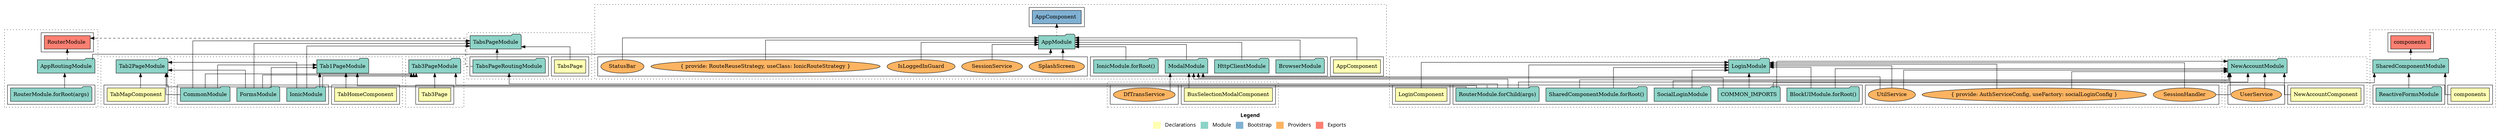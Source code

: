 digraph dependencies { node [shape="rect", style="filled", colorscheme=set312]; ranksep=0.4; compound=false; remincross=true; splines=true; splines=ortho; rankdir=LR; rankdir=TB; rankdir=BT; label=<<table BORDER="0"> <tr> <td colspan="5" align="center"><b>Legend</b></td> </tr> <tr> <td> <table BORDER="0"> <tr> <td bgcolor="#ffffb3" width="20"></td> <td>  Declarations</td> </tr> </table> </td> <td> <table BORDER="0"> <tr> <td bgcolor="#8dd3c7" width="20"></td> <td>  Module</td> </tr> </table> </td> <td> <table BORDER="0"> <tr> <td bgcolor="#80b1d3" width="20"></td> <td>  Bootstrap</td> </tr> </table> </td> <td> <table BORDER="0"> <tr> <td bgcolor="#fdb462" width="20"></td> <td>  Providers</td> </tr> </table> </td> <td> <table BORDER="0"> <tr> <td bgcolor="#fb8072" width="20"></td> <td>  Exports</td> </tr> </table> </td> </tr></table>>; ratio=compress; fontname="sans-serif";  subgraph "cluster_AppRoutingModule" { label=""; style="dotted";node [shape="folder", fillcolor=1]; subgraph cluster_AppRoutingModule_declarations { style="solid";node [style="filled", shape="rect"]; }    subgraph cluster_AppRoutingModule_imports { style="solid"; node [style="filled", fillcolor=1, shape="rect"];    "RouterModule.forRoot(args)" [label="RouterModule.forRoot(args)", shape="folder"];   }    "RouterModule.forRoot(args)" -> "AppRoutingModule" [lhead="cluster_AppRoutingModule", ltail="cluster_AppRoutingModule_imports"];     subgraph cluster_AppRoutingModule_exports { style="solid";node [style="filled", fillcolor=4, shape="rect"];"RouterModule " [label="RouterModule ", shape="rect"]}  "AppRoutingModule" -> "RouterModule " [style="dashed", ltail="cluster_AppRoutingModule" lhead="cluster_AppRoutingModule_exports"];    subgraph cluster_AppRoutingModule_bootstrap { style="solid"; node [style="filled", fillcolor=5, shape="rect"];  }    subgraph cluster_AppRoutingModule_providers { style="solid"; node [style="filled", fillcolor=6, shape="rect"];   }     }  subgraph "cluster_AppModule" { label=""; style="dotted";node [shape="folder", fillcolor=1]; subgraph cluster_AppModule_declarations { style="solid";node [style="filled", shape="rect"]; node [fillcolor=2]; "AppComponent"; }  "AppComponent" -> "AppModule" [style="solid", lhead="cluster_AppModule" ltail="cluster_AppModule_declarations"]; subgraph "cluster_AppModule_AppComponent_providers" { style="solid";  }    subgraph cluster_AppModule_imports { style="solid"; node [style="filled", fillcolor=1, shape="rect"];    "BrowserModule" [label="BrowserModule", shape="folder"];    "AppRoutingModule" [label="AppRoutingModule", shape="folder"];    "HttpClientModule" [label="HttpClientModule", shape="folder"];    "ModalModule" [label="ModalModule", shape="folder"];    "IonicModule.forRoot()" [label="IonicModule.forRoot()", shape="folder"];   }    "BrowserModule" -> "AppModule" [lhead="cluster_AppModule", ltail="cluster_AppModule_imports"];    "AppRoutingModule" -> "AppModule" [lhead="cluster_AppModule", ltail="cluster_AppModule_imports"];    "HttpClientModule" -> "AppModule" [lhead="cluster_AppModule", ltail="cluster_AppModule_imports"];    "ModalModule" -> "AppModule" [lhead="cluster_AppModule", ltail="cluster_AppModule_imports"];    "IonicModule.forRoot()" -> "AppModule" [lhead="cluster_AppModule", ltail="cluster_AppModule_imports"];     subgraph cluster_AppModule_exports { style="solid";node [style="filled", fillcolor=4, shape="rect"];}    subgraph cluster_AppModule_bootstrap { style="solid"; node [style="filled", fillcolor=5, shape="rect"];  "AppComponent " [label="AppComponent ", shape="rect"]  }  "AppModule" -> "AppComponent " [style="dotted", lhead="cluster_AppModule_bootstrap" ltail="cluster_AppModule"];    subgraph cluster_AppModule_providers { style="solid"; node [style="filled", fillcolor=6, shape="rect"];    "StatusBar" [label="StatusBar", shape="oval"];    "SplashScreen" [label="SplashScreen", shape="oval"];    "SessionService" [label="SessionService", shape="oval"];    "IsLoggedInGuard" [label="IsLoggedInGuard", shape="oval"];    "{ provide: RouteReuseStrategy, useClass: IonicRouteStrategy }" [label="{ provide: RouteReuseStrategy, useClass: IonicRouteStrategy }", shape="oval"];   }    "StatusBar" -> "AppModule" [lhead="cluster_AppModule", ltail="cluster_AppModule_providers"];    "SplashScreen" -> "AppModule" [lhead="cluster_AppModule", ltail="cluster_AppModule_providers"];    "SessionService" -> "AppModule" [lhead="cluster_AppModule", ltail="cluster_AppModule_providers"];    "IsLoggedInGuard" -> "AppModule" [lhead="cluster_AppModule", ltail="cluster_AppModule_providers"];    "{ provide: RouteReuseStrategy, useClass: IonicRouteStrategy }" -> "AppModule" [lhead="cluster_AppModule", ltail="cluster_AppModule_providers"];     }  subgraph "cluster_LoginModule" { label=""; style="dotted";node [shape="folder", fillcolor=1]; subgraph cluster_LoginModule_declarations { style="solid";node [style="filled", shape="rect"]; node [fillcolor=2]; "LoginComponent"; }  "LoginComponent" -> "LoginModule" [style="solid", lhead="cluster_LoginModule" ltail="cluster_LoginModule_declarations"]; subgraph "cluster_LoginModule_LoginComponent_providers" { style="solid";  }    subgraph cluster_LoginModule_imports { style="solid"; node [style="filled", fillcolor=1, shape="rect"];    "COMMON_IMPORTS" [label="COMMON_IMPORTS", shape="folder"];    "SocialLoginModule" [label="SocialLoginModule", shape="folder"];    "BlockUIModule.forRoot()" [label="BlockUIModule.forRoot()", shape="folder"];    "SharedComponentModule.forRoot()" [label="SharedComponentModule.forRoot()", shape="folder"];    "RouterModule.forChild(args)" [label="RouterModule.forChild(args)", shape="folder"];   }    "COMMON_IMPORTS" -> "LoginModule" [lhead="cluster_LoginModule", ltail="cluster_LoginModule_imports"];    "SocialLoginModule" -> "LoginModule" [lhead="cluster_LoginModule", ltail="cluster_LoginModule_imports"];    "BlockUIModule.forRoot()" -> "LoginModule" [lhead="cluster_LoginModule", ltail="cluster_LoginModule_imports"];    "SharedComponentModule.forRoot()" -> "LoginModule" [lhead="cluster_LoginModule", ltail="cluster_LoginModule_imports"];    "RouterModule.forChild(args)" -> "LoginModule" [lhead="cluster_LoginModule", ltail="cluster_LoginModule_imports"];     subgraph cluster_LoginModule_exports { style="solid";node [style="filled", fillcolor=4, shape="rect"];}    subgraph cluster_LoginModule_bootstrap { style="solid"; node [style="filled", fillcolor=5, shape="rect"];  }    subgraph cluster_LoginModule_providers { style="solid"; node [style="filled", fillcolor=6, shape="rect"];    "UtilService" [label="UtilService", shape="oval"];    "SessionHandler" [label="SessionHandler", shape="oval"];    "{ provide: AuthServiceConfig, useFactory: socialLoginConfig }" [label="{ provide: AuthServiceConfig, useFactory: socialLoginConfig }", shape="oval"];   }    "UtilService" -> "LoginModule" [lhead="cluster_LoginModule", ltail="cluster_LoginModule_providers"];    "SessionHandler" -> "LoginModule" [lhead="cluster_LoginModule", ltail="cluster_LoginModule_providers"];    "{ provide: AuthServiceConfig, useFactory: socialLoginConfig }" -> "LoginModule" [lhead="cluster_LoginModule", ltail="cluster_LoginModule_providers"];     }  subgraph "cluster_ModalModule" { label=""; style="dotted";node [shape="folder", fillcolor=1]; subgraph cluster_ModalModule_declarations { style="solid";node [style="filled", shape="rect"]; node [fillcolor=2]; "BusSelectionModalComponent"; }  "BusSelectionModalComponent" -> "ModalModule" [style="solid", lhead="cluster_ModalModule" ltail="cluster_ModalModule_declarations"]; subgraph "cluster_ModalModule_BusSelectionModalComponent_providers" { style="solid";  }    subgraph cluster_ModalModule_imports { style="solid"; node [style="filled", fillcolor=1, shape="rect"];    "COMMON_IMPORTS" [label="COMMON_IMPORTS", shape="folder"];    "RouterModule.forChild(args)" [label="RouterModule.forChild(args)", shape="folder"];   }    "COMMON_IMPORTS" -> "ModalModule" [lhead="cluster_ModalModule", ltail="cluster_ModalModule_imports"];    "RouterModule.forChild(args)" -> "ModalModule" [lhead="cluster_ModalModule", ltail="cluster_ModalModule_imports"];     subgraph cluster_ModalModule_exports { style="solid";node [style="filled", fillcolor=4, shape="rect"];}    subgraph cluster_ModalModule_bootstrap { style="solid"; node [style="filled", fillcolor=5, shape="rect"];  }    subgraph cluster_ModalModule_providers { style="solid"; node [style="filled", fillcolor=6, shape="rect"];    "DfTransService" [label="DfTransService", shape="oval"];    "UtilService" [label="UtilService", shape="oval"];   }    "DfTransService" -> "ModalModule" [lhead="cluster_ModalModule", ltail="cluster_ModalModule_providers"];    "UtilService" -> "ModalModule" [lhead="cluster_ModalModule", ltail="cluster_ModalModule_providers"];     }  subgraph "cluster_NewAccountModule" { label=""; style="dotted";node [shape="folder", fillcolor=1]; subgraph cluster_NewAccountModule_declarations { style="solid";node [style="filled", shape="rect"]; node [fillcolor=2]; "NewAccountComponent"; }  "NewAccountComponent" -> "NewAccountModule" [style="solid", lhead="cluster_NewAccountModule" ltail="cluster_NewAccountModule_declarations"]; subgraph "cluster_NewAccountModule_NewAccountComponent_providers" { style="solid";  }    subgraph cluster_NewAccountModule_imports { style="solid"; node [style="filled", fillcolor=1, shape="rect"];    "COMMON_IMPORTS" [label="COMMON_IMPORTS", shape="folder"];    "SocialLoginModule" [label="SocialLoginModule", shape="folder"];    "BlockUIModule.forRoot()" [label="BlockUIModule.forRoot()", shape="folder"];    "SharedComponentModule.forRoot()" [label="SharedComponentModule.forRoot()", shape="folder"];    "RouterModule.forChild(args)" [label="RouterModule.forChild(args)", shape="folder"];   }    "COMMON_IMPORTS" -> "NewAccountModule" [lhead="cluster_NewAccountModule", ltail="cluster_NewAccountModule_imports"];    "SocialLoginModule" -> "NewAccountModule" [lhead="cluster_NewAccountModule", ltail="cluster_NewAccountModule_imports"];    "BlockUIModule.forRoot()" -> "NewAccountModule" [lhead="cluster_NewAccountModule", ltail="cluster_NewAccountModule_imports"];    "SharedComponentModule.forRoot()" -> "NewAccountModule" [lhead="cluster_NewAccountModule", ltail="cluster_NewAccountModule_imports"];    "RouterModule.forChild(args)" -> "NewAccountModule" [lhead="cluster_NewAccountModule", ltail="cluster_NewAccountModule_imports"];     subgraph cluster_NewAccountModule_exports { style="solid";node [style="filled", fillcolor=4, shape="rect"];}    subgraph cluster_NewAccountModule_bootstrap { style="solid"; node [style="filled", fillcolor=5, shape="rect"];  }    subgraph cluster_NewAccountModule_providers { style="solid"; node [style="filled", fillcolor=6, shape="rect"];    "UserService" [label="UserService", shape="oval"];    "UtilService" [label="UtilService", shape="oval"];    "SessionHandler" [label="SessionHandler", shape="oval"];    "{ provide: AuthServiceConfig, useFactory: socialLoginConfig }" [label="{ provide: AuthServiceConfig, useFactory: socialLoginConfig }", shape="oval"];   }    "UserService" -> "NewAccountModule" [lhead="cluster_NewAccountModule", ltail="cluster_NewAccountModule_providers"];    "UtilService" -> "NewAccountModule" [lhead="cluster_NewAccountModule", ltail="cluster_NewAccountModule_providers"];    "SessionHandler" -> "NewAccountModule" [lhead="cluster_NewAccountModule", ltail="cluster_NewAccountModule_providers"];    "{ provide: AuthServiceConfig, useFactory: socialLoginConfig }" -> "NewAccountModule" [lhead="cluster_NewAccountModule", ltail="cluster_NewAccountModule_providers"];     }  subgraph "cluster_Tab1PageModule" { label=""; style="dotted";node [shape="folder", fillcolor=1]; subgraph cluster_Tab1PageModule_declarations { style="solid";node [style="filled", shape="rect"]; node [fillcolor=2]; "TabHomeComponent"; }  "TabHomeComponent" -> "Tab1PageModule" [style="solid", lhead="cluster_Tab1PageModule" ltail="cluster_Tab1PageModule_declarations"]; subgraph "cluster_Tab1PageModule_Tab1Page_providers" { style="solid";  }    subgraph cluster_Tab1PageModule_imports { style="solid"; node [style="filled", fillcolor=1, shape="rect"];    "IonicModule" [label="IonicModule", shape="folder"];    "CommonModule" [label="CommonModule", shape="folder"];    "FormsModule" [label="FormsModule", shape="folder"];    "RouterModule.forChild(args)" [label="RouterModule.forChild(args)", shape="folder"];   }    "IonicModule" -> "Tab1PageModule" [lhead="cluster_Tab1PageModule", ltail="cluster_Tab1PageModule_imports"];    "CommonModule" -> "Tab1PageModule" [lhead="cluster_Tab1PageModule", ltail="cluster_Tab1PageModule_imports"];    "FormsModule" -> "Tab1PageModule" [lhead="cluster_Tab1PageModule", ltail="cluster_Tab1PageModule_imports"];    "RouterModule.forChild(args)" -> "Tab1PageModule" [lhead="cluster_Tab1PageModule", ltail="cluster_Tab1PageModule_imports"];     subgraph cluster_Tab1PageModule_exports { style="solid";node [style="filled", fillcolor=4, shape="rect"];}    subgraph cluster_Tab1PageModule_bootstrap { style="solid"; node [style="filled", fillcolor=5, shape="rect"];  }    subgraph cluster_Tab1PageModule_providers { style="solid"; node [style="filled", fillcolor=6, shape="rect"];   }     }  subgraph "cluster_Tab2PageModule" { label=""; style="dotted";node [shape="folder", fillcolor=1]; subgraph cluster_Tab2PageModule_declarations { style="solid";node [style="filled", shape="rect"]; node [fillcolor=2]; "TabMapComponent"; }  "TabMapComponent" -> "Tab2PageModule" [style="solid", lhead="cluster_Tab2PageModule" ltail="cluster_Tab2PageModule_declarations"]; subgraph "cluster_Tab2PageModule_Tab2Page_providers" { style="solid";  }    subgraph cluster_Tab2PageModule_imports { style="solid"; node [style="filled", fillcolor=1, shape="rect"];    "IonicModule" [label="IonicModule", shape="folder"];    "CommonModule" [label="CommonModule", shape="folder"];    "FormsModule" [label="FormsModule", shape="folder"];    "RouterModule.forChild(args)" [label="RouterModule.forChild(args)", shape="folder"];   }    "IonicModule" -> "Tab2PageModule" [lhead="cluster_Tab2PageModule", ltail="cluster_Tab2PageModule_imports"];    "CommonModule" -> "Tab2PageModule" [lhead="cluster_Tab2PageModule", ltail="cluster_Tab2PageModule_imports"];    "FormsModule" -> "Tab2PageModule" [lhead="cluster_Tab2PageModule", ltail="cluster_Tab2PageModule_imports"];    "RouterModule.forChild(args)" -> "Tab2PageModule" [lhead="cluster_Tab2PageModule", ltail="cluster_Tab2PageModule_imports"];     subgraph cluster_Tab2PageModule_exports { style="solid";node [style="filled", fillcolor=4, shape="rect"];}    subgraph cluster_Tab2PageModule_bootstrap { style="solid"; node [style="filled", fillcolor=5, shape="rect"];  }    subgraph cluster_Tab2PageModule_providers { style="solid"; node [style="filled", fillcolor=6, shape="rect"];   }     }  subgraph "cluster_Tab3PageModule" { label=""; style="dotted";node [shape="folder", fillcolor=1]; subgraph cluster_Tab3PageModule_declarations { style="solid";node [style="filled", shape="rect"]; node [fillcolor=2]; "Tab3Page"; }  "Tab3Page" -> "Tab3PageModule" [style="solid", lhead="cluster_Tab3PageModule" ltail="cluster_Tab3PageModule_declarations"]; subgraph "cluster_Tab3PageModule_Tab3Page_providers" { style="solid";  }    subgraph cluster_Tab3PageModule_imports { style="solid"; node [style="filled", fillcolor=1, shape="rect"];    "IonicModule" [label="IonicModule", shape="folder"];    "CommonModule" [label="CommonModule", shape="folder"];    "FormsModule" [label="FormsModule", shape="folder"];    "RouterModule.forChild(args)" [label="RouterModule.forChild(args)", shape="folder"];   }    "IonicModule" -> "Tab3PageModule" [lhead="cluster_Tab3PageModule", ltail="cluster_Tab3PageModule_imports"];    "CommonModule" -> "Tab3PageModule" [lhead="cluster_Tab3PageModule", ltail="cluster_Tab3PageModule_imports"];    "FormsModule" -> "Tab3PageModule" [lhead="cluster_Tab3PageModule", ltail="cluster_Tab3PageModule_imports"];    "RouterModule.forChild(args)" -> "Tab3PageModule" [lhead="cluster_Tab3PageModule", ltail="cluster_Tab3PageModule_imports"];     subgraph cluster_Tab3PageModule_exports { style="solid";node [style="filled", fillcolor=4, shape="rect"];}    subgraph cluster_Tab3PageModule_bootstrap { style="solid"; node [style="filled", fillcolor=5, shape="rect"];  }    subgraph cluster_Tab3PageModule_providers { style="solid"; node [style="filled", fillcolor=6, shape="rect"];   }     }  subgraph "cluster_TabsPageModule" { label=""; style="dotted";node [shape="folder", fillcolor=1]; subgraph cluster_TabsPageModule_declarations { style="solid";node [style="filled", shape="rect"]; node [fillcolor=2]; "TabsPage"; }  "TabsPage" -> "TabsPageModule" [style="solid", lhead="cluster_TabsPageModule" ltail="cluster_TabsPageModule_declarations"]; subgraph "cluster_TabsPageModule_TabsPage_providers" { style="solid";  }    subgraph cluster_TabsPageModule_imports { style="solid"; node [style="filled", fillcolor=1, shape="rect"];    "IonicModule" [label="IonicModule", shape="folder"];    "CommonModule" [label="CommonModule", shape="folder"];    "FormsModule" [label="FormsModule", shape="folder"];    "TabsPageRoutingModule" [label="TabsPageRoutingModule", shape="folder"];   }    "IonicModule" -> "TabsPageModule" [lhead="cluster_TabsPageModule", ltail="cluster_TabsPageModule_imports"];    "CommonModule" -> "TabsPageModule" [lhead="cluster_TabsPageModule", ltail="cluster_TabsPageModule_imports"];    "FormsModule" -> "TabsPageModule" [lhead="cluster_TabsPageModule", ltail="cluster_TabsPageModule_imports"];    "TabsPageRoutingModule" -> "TabsPageModule" [lhead="cluster_TabsPageModule", ltail="cluster_TabsPageModule_imports"];     subgraph cluster_TabsPageModule_exports { style="solid";node [style="filled", fillcolor=4, shape="rect"];}    subgraph cluster_TabsPageModule_bootstrap { style="solid"; node [style="filled", fillcolor=5, shape="rect"];  }    subgraph cluster_TabsPageModule_providers { style="solid"; node [style="filled", fillcolor=6, shape="rect"];   }     }  subgraph "cluster_TabsPageRoutingModule" { label=""; style="dotted";node [shape="folder", fillcolor=1]; subgraph cluster_TabsPageRoutingModule_declarations { style="solid";node [style="filled", shape="rect"]; }    subgraph cluster_TabsPageRoutingModule_imports { style="solid"; node [style="filled", fillcolor=1, shape="rect"];    "RouterModule.forChild(args)" [label="RouterModule.forChild(args)", shape="folder"];   }    "RouterModule.forChild(args)" -> "TabsPageRoutingModule" [lhead="cluster_TabsPageRoutingModule", ltail="cluster_TabsPageRoutingModule_imports"];     subgraph cluster_TabsPageRoutingModule_exports { style="solid";node [style="filled", fillcolor=4, shape="rect"];"RouterModule " [label="RouterModule ", shape="rect"]}  "TabsPageRoutingModule" -> "RouterModule " [style="dashed", ltail="cluster_TabsPageRoutingModule" lhead="cluster_TabsPageRoutingModule_exports"];    subgraph cluster_TabsPageRoutingModule_bootstrap { style="solid"; node [style="filled", fillcolor=5, shape="rect"];  }    subgraph cluster_TabsPageRoutingModule_providers { style="solid"; node [style="filled", fillcolor=6, shape="rect"];   }     }  subgraph "cluster_SharedComponentModule" { label=""; style="dotted";node [shape="folder", fillcolor=1]; subgraph cluster_SharedComponentModule_declarations { style="solid";node [style="filled", shape="rect"]; node [fillcolor=2]; "components"; }  "components" -> "SharedComponentModule" [style="solid", lhead="cluster_SharedComponentModule" ltail="cluster_SharedComponentModule_declarations"]; subgraph "cluster_SharedComponentModule_components_providers" { style="solid";  }    subgraph cluster_SharedComponentModule_imports { style="solid"; node [style="filled", fillcolor=1, shape="rect"];    "COMMON_IMPORTS" [label="COMMON_IMPORTS", shape="folder"];    "ReactiveFormsModule" [label="ReactiveFormsModule", shape="folder"];   }    "COMMON_IMPORTS" -> "SharedComponentModule" [lhead="cluster_SharedComponentModule", ltail="cluster_SharedComponentModule_imports"];    "ReactiveFormsModule" -> "SharedComponentModule" [lhead="cluster_SharedComponentModule", ltail="cluster_SharedComponentModule_imports"];     subgraph cluster_SharedComponentModule_exports { style="solid";node [style="filled", fillcolor=4, shape="rect"];"components " [label="components ", shape="rect"]}  "SharedComponentModule" -> "components " [style="dashed", ltail="cluster_SharedComponentModule" lhead="cluster_SharedComponentModule_exports"];    subgraph cluster_SharedComponentModule_bootstrap { style="solid"; node [style="filled", fillcolor=5, shape="rect"];  }    subgraph cluster_SharedComponentModule_providers { style="solid"; node [style="filled", fillcolor=6, shape="rect"];   }     }  }
